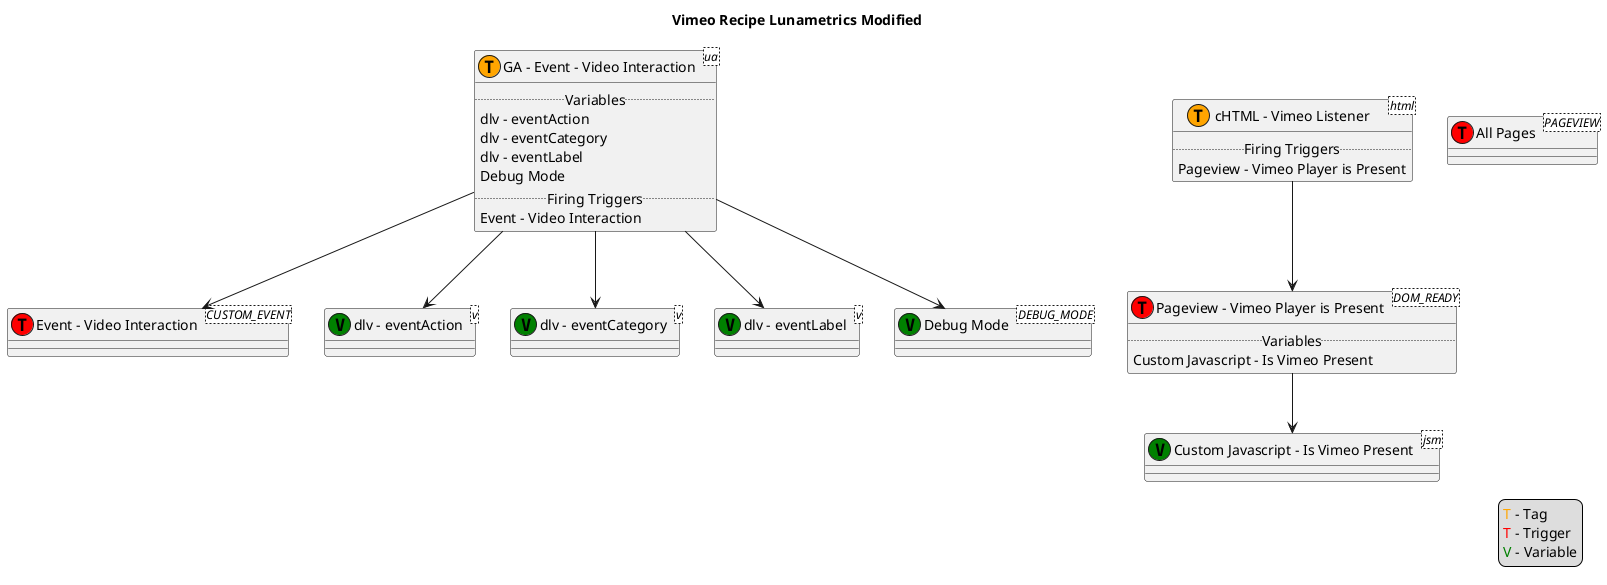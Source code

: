 @startuml
title Vimeo Recipe Lunametrics Modified
legend right
<color:orange>T</color> - Tag
<color:red>T</color> - Trigger
<color:green>V</color> - Variable
end legend
class "GA - Event - Video Interaction" as 04<ua> << (T, orange) >> {
    .. Variables ..
    dlv - eventAction
    dlv - eventCategory
    dlv - eventLabel
    Debug Mode
    .. Firing Triggers ..
    Event - Video Interaction
}
class "cHTML - Vimeo Listener" as 03<html> << (T, orange) >> {
    .. Firing Triggers ..
    Pageview - Vimeo Player is Present
}
class "Event - Video Interaction" as 110<CUSTOM_EVENT> << (T, red) >>
class "Pageview - Vimeo Player is Present" as 111<DOM_READY> << (T, red) >> {
    .. Variables ..
    Custom Javascript - Is Vimeo Present
}
class "All Pages" as 2147479553<PAGEVIEW> << (T, red) >>
class "Custom Javascript - Is Vimeo Present" as 27<jsm> << (V, green) >>
class "dlv - eventAction" as 25<v> << (V, green) >>
class "dlv - eventCategory" as 24<v> << (V, green) >>
class "dlv - eventLabel" as 26<v> << (V, green) >>
class "Debug Mode"<DEBUG_MODE> << (V, green) >>
04 --> 110
03 --> 111
111 --> 27
04 --> 25
04 --> 24
04 --> 26
04 --> "Debug Mode"
@enduml